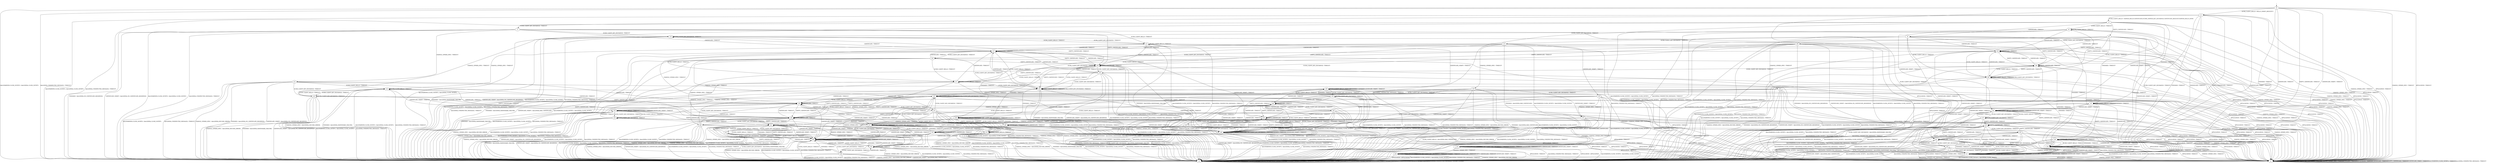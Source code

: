 digraph h8 {
s0 [label="s0"];
s1 [label="s1"];
s2 [label="s2"];
s3 [label="s3"];
s4 [label="s4"];
s5 [label="s5"];
s6 [label="s6"];
s7 [label="s7"];
s8 [label="s8"];
s9 [label="s9"];
s31 [label="s31"];
s32 [label="s32"];
s10 [label="s10"];
s11 [label="s11"];
s12 [label="s12"];
s13 [label="s13"];
s27 [label="s27"];
s33 [label="s33"];
s36 [label="s36"];
s37 [label="s37"];
s39 [label="s39"];
s48 [label="s48"];
s52 [label="s52"];
s53 [label="s53"];
s56 [label="s56"];
s61 [label="s61"];
s62 [label="s62"];
s14 [label="s14"];
s15 [label="s15"];
s16 [label="s16"];
s17 [label="s17"];
s18 [label="s18"];
s19 [label="s19"];
s28 [label="s28"];
s29 [label="s29"];
s34 [label="s34"];
s38 [label="s38"];
s42 [label="s42"];
s49 [label="s49"];
s54 [label="s54"];
s55 [label="s55"];
s58 [label="s58"];
s20 [label="s20"];
s21 [label="s21"];
s22 [label="s22"];
s23 [label="s23"];
s24 [label="s24"];
s30 [label="s30"];
s35 [label="s35"];
s40 [label="s40"];
s41 [label="s41"];
s45 [label="s45"];
s57 [label="s57"];
s60 [label="s60"];
s63 [label="s63"];
s64 [label="s64"];
s25 [label="s25"];
s26 [label="s26"];
s43 [label="s43"];
s44 [label="s44"];
s50 [label="s50"];
s51 [label="s51"];
s59 [label="s59"];
s46 [label="s46"];
s47 [label="s47"];
s0 -> s1 [label="ECDH_CLIENT_HELLO / HELLO_VERIFY_REQUEST+"];
s0 -> s2 [label="ECDH_CLIENT_KEY_EXCHANGE / TIMEOUT"];
s0 -> s3 [label="CHANGE_CIPHER_SPEC / TIMEOUT"];
s0 -> s2 [label="FINISHED / TIMEOUT"];
s0 -> s3 [label="APPLICATION / TIMEOUT"];
s0 -> s2 [label="CERTIFICATE / TIMEOUT"];
s0 -> s2 [label="EMPTY_CERTIFICATE / TIMEOUT"];
s0 -> s2 [label="CERTIFICATE_VERIFY / TIMEOUT"];
s0 -> s4 [label="Alert(WARNING,CLOSE_NOTIFY) / Alert(FATAL,CLOSE_NOTIFY)"];
s0 -> s4 [label="Alert(FATAL,UNEXPECTED_MESSAGE) / TIMEOUT"];
s1 -> s5 [label="ECDH_CLIENT_HELLO / SERVER_HELLO,CERTIFICATE,ECDHE_SERVER_KEY_EXCHANGE,CERTIFICATE_REQUEST,SERVER_HELLO_DONE"];
s1 -> s2 [label="ECDH_CLIENT_KEY_EXCHANGE / TIMEOUT"];
s1 -> s3 [label="CHANGE_CIPHER_SPEC / TIMEOUT"];
s1 -> s2 [label="FINISHED / TIMEOUT"];
s1 -> s3 [label="APPLICATION / TIMEOUT"];
s1 -> s2 [label="CERTIFICATE / TIMEOUT"];
s1 -> s2 [label="EMPTY_CERTIFICATE / TIMEOUT"];
s1 -> s2 [label="CERTIFICATE_VERIFY / TIMEOUT"];
s1 -> s4 [label="Alert(WARNING,CLOSE_NOTIFY) / Alert(FATAL,CLOSE_NOTIFY)"];
s1 -> s4 [label="Alert(FATAL,UNEXPECTED_MESSAGE) / TIMEOUT"];
s2 -> s2 [label="ECDH_CLIENT_HELLO / TIMEOUT"];
s2 -> s2 [label="ECDH_CLIENT_KEY_EXCHANGE / TIMEOUT"];
s2 -> s3 [label="CHANGE_CIPHER_SPEC / TIMEOUT"];
s2 -> s2 [label="FINISHED / TIMEOUT"];
s2 -> s3 [label="APPLICATION / TIMEOUT"];
s2 -> s2 [label="CERTIFICATE / TIMEOUT"];
s2 -> s2 [label="EMPTY_CERTIFICATE / TIMEOUT"];
s2 -> s2 [label="CERTIFICATE_VERIFY / TIMEOUT"];
s2 -> s4 [label="Alert(WARNING,CLOSE_NOTIFY) / Alert(FATAL,CLOSE_NOTIFY)"];
s2 -> s4 [label="Alert(FATAL,UNEXPECTED_MESSAGE) / TIMEOUT"];
s3 -> s3 [label="ECDH_CLIENT_HELLO / TIMEOUT"];
s3 -> s3 [label="ECDH_CLIENT_KEY_EXCHANGE / TIMEOUT"];
s3 -> s3 [label="CHANGE_CIPHER_SPEC / TIMEOUT"];
s3 -> s3 [label="FINISHED / TIMEOUT"];
s3 -> s3 [label="APPLICATION / TIMEOUT"];
s3 -> s3 [label="CERTIFICATE / TIMEOUT"];
s3 -> s3 [label="EMPTY_CERTIFICATE / TIMEOUT"];
s3 -> s3 [label="CERTIFICATE_VERIFY / TIMEOUT"];
s3 -> s3 [label="Alert(WARNING,CLOSE_NOTIFY) / TIMEOUT"];
s3 -> s3 [label="Alert(FATAL,UNEXPECTED_MESSAGE) / TIMEOUT"];
s4 -> s4 [label="ECDH_CLIENT_HELLO / SOCKET_CLOSED"];
s4 -> s4 [label="ECDH_CLIENT_KEY_EXCHANGE / SOCKET_CLOSED"];
s4 -> s4 [label="CHANGE_CIPHER_SPEC / SOCKET_CLOSED"];
s4 -> s4 [label="FINISHED / SOCKET_CLOSED"];
s4 -> s4 [label="APPLICATION / SOCKET_CLOSED"];
s4 -> s4 [label="CERTIFICATE / SOCKET_CLOSED"];
s4 -> s4 [label="EMPTY_CERTIFICATE / SOCKET_CLOSED"];
s4 -> s4 [label="CERTIFICATE_VERIFY / SOCKET_CLOSED"];
s4 -> s4 [label="Alert(WARNING,CLOSE_NOTIFY) / SOCKET_CLOSED"];
s4 -> s4 [label="Alert(FATAL,UNEXPECTED_MESSAGE) / SOCKET_CLOSED"];
s5 -> s6 [label="ECDH_CLIENT_HELLO / TIMEOUT"];
s5 -> s7 [label="ECDH_CLIENT_KEY_EXCHANGE / TIMEOUT"];
s5 -> s3 [label="CHANGE_CIPHER_SPEC / TIMEOUT"];
s5 -> s8 [label="FINISHED / TIMEOUT"];
s5 -> s3 [label="APPLICATION / TIMEOUT"];
s5 -> s9 [label="CERTIFICATE / TIMEOUT"];
s5 -> s31 [label="EMPTY_CERTIFICATE / TIMEOUT"];
s5 -> s32 [label="CERTIFICATE_VERIFY / TIMEOUT"];
s5 -> s4 [label="Alert(WARNING,CLOSE_NOTIFY) / Alert(FATAL,CLOSE_NOTIFY)"];
s5 -> s4 [label="Alert(FATAL,UNEXPECTED_MESSAGE) / TIMEOUT"];
s6 -> s6 [label="ECDH_CLIENT_HELLO / TIMEOUT"];
s6 -> s10 [label="ECDH_CLIENT_KEY_EXCHANGE / TIMEOUT"];
s6 -> s3 [label="CHANGE_CIPHER_SPEC / TIMEOUT"];
s6 -> s8 [label="FINISHED / TIMEOUT"];
s6 -> s3 [label="APPLICATION / TIMEOUT"];
s6 -> s33 [label="CERTIFICATE / TIMEOUT"];
s6 -> s48 [label="EMPTY_CERTIFICATE / TIMEOUT"];
s6 -> s32 [label="CERTIFICATE_VERIFY / TIMEOUT"];
s6 -> s4 [label="Alert(WARNING,CLOSE_NOTIFY) / Alert(FATAL,CLOSE_NOTIFY)"];
s6 -> s4 [label="Alert(FATAL,UNEXPECTED_MESSAGE) / TIMEOUT"];
s7 -> s11 [label="ECDH_CLIENT_HELLO / TIMEOUT"];
s7 -> s10 [label="ECDH_CLIENT_KEY_EXCHANGE / TIMEOUT"];
s7 -> s12 [label="CHANGE_CIPHER_SPEC / TIMEOUT"];
s7 -> s4 [label="FINISHED / Alert(FATAL,NO_CERTIFICATE_RESERVED)"];
s7 -> s3 [label="APPLICATION / TIMEOUT"];
s7 -> s27 [label="CERTIFICATE / TIMEOUT"];
s7 -> s39 [label="EMPTY_CERTIFICATE / TIMEOUT"];
s7 -> s4 [label="CERTIFICATE_VERIFY / Alert(FATAL,NO_CERTIFICATE_RESERVED)"];
s7 -> s4 [label="Alert(WARNING,CLOSE_NOTIFY) / Alert(FATAL,CLOSE_NOTIFY)"];
s7 -> s4 [label="Alert(FATAL,UNEXPECTED_MESSAGE) / TIMEOUT"];
s8 -> s8 [label="ECDH_CLIENT_HELLO / TIMEOUT"];
s8 -> s4 [label="ECDH_CLIENT_KEY_EXCHANGE / Alert(FATAL,HANDSHAKE_FAILURE)"];
s8 -> s3 [label="CHANGE_CIPHER_SPEC / TIMEOUT"];
s8 -> s8 [label="FINISHED / TIMEOUT"];
s8 -> s3 [label="APPLICATION / TIMEOUT"];
s8 -> s61 [label="CERTIFICATE / TIMEOUT"];
s8 -> s61 [label="EMPTY_CERTIFICATE / TIMEOUT"];
s8 -> s32 [label="CERTIFICATE_VERIFY / TIMEOUT"];
s8 -> s4 [label="Alert(WARNING,CLOSE_NOTIFY) / Alert(FATAL,CLOSE_NOTIFY)"];
s8 -> s4 [label="Alert(FATAL,UNEXPECTED_MESSAGE) / TIMEOUT"];
s9 -> s62 [label="ECDH_CLIENT_HELLO / TIMEOUT"];
s9 -> s13 [label="ECDH_CLIENT_KEY_EXCHANGE / TIMEOUT"];
s9 -> s3 [label="CHANGE_CIPHER_SPEC / TIMEOUT"];
s9 -> s56 [label="FINISHED / TIMEOUT"];
s9 -> s3 [label="APPLICATION / TIMEOUT"];
s9 -> s33 [label="CERTIFICATE / TIMEOUT"];
s9 -> s48 [label="EMPTY_CERTIFICATE / TIMEOUT"];
s9 -> s2 [label="CERTIFICATE_VERIFY / TIMEOUT"];
s9 -> s4 [label="Alert(WARNING,CLOSE_NOTIFY) / Alert(FATAL,CLOSE_NOTIFY)"];
s9 -> s4 [label="Alert(FATAL,UNEXPECTED_MESSAGE) / TIMEOUT"];
s31 -> s62 [label="ECDH_CLIENT_HELLO / TIMEOUT"];
s31 -> s36 [label="ECDH_CLIENT_KEY_EXCHANGE / TIMEOUT"];
s31 -> s3 [label="CHANGE_CIPHER_SPEC / TIMEOUT"];
s31 -> s56 [label="FINISHED / TIMEOUT"];
s31 -> s3 [label="APPLICATION / TIMEOUT"];
s31 -> s33 [label="CERTIFICATE / TIMEOUT"];
s31 -> s48 [label="EMPTY_CERTIFICATE / TIMEOUT"];
s31 -> s2 [label="CERTIFICATE_VERIFY / TIMEOUT"];
s31 -> s4 [label="Alert(WARNING,CLOSE_NOTIFY) / Alert(FATAL,CLOSE_NOTIFY)"];
s31 -> s4 [label="Alert(FATAL,UNEXPECTED_MESSAGE) / TIMEOUT"];
s32 -> s32 [label="ECDH_CLIENT_HELLO / TIMEOUT"];
s32 -> s37 [label="ECDH_CLIENT_KEY_EXCHANGE / TIMEOUT"];
s32 -> s3 [label="CHANGE_CIPHER_SPEC / TIMEOUT"];
s32 -> s32 [label="FINISHED / TIMEOUT"];
s32 -> s3 [label="APPLICATION / TIMEOUT"];
s32 -> s52 [label="CERTIFICATE / TIMEOUT"];
s32 -> s53 [label="EMPTY_CERTIFICATE / TIMEOUT"];
s32 -> s32 [label="CERTIFICATE_VERIFY / TIMEOUT"];
s32 -> s4 [label="Alert(WARNING,CLOSE_NOTIFY) / Alert(FATAL,CLOSE_NOTIFY)"];
s32 -> s4 [label="Alert(FATAL,UNEXPECTED_MESSAGE) / TIMEOUT"];
s10 -> s11 [label="ECDH_CLIENT_HELLO / TIMEOUT"];
s10 -> s10 [label="ECDH_CLIENT_KEY_EXCHANGE / TIMEOUT"];
s10 -> s14 [label="CHANGE_CIPHER_SPEC / TIMEOUT"];
s10 -> s4 [label="FINISHED / Alert(FATAL,HANDSHAKE_FAILURE)"];
s10 -> s3 [label="APPLICATION / TIMEOUT"];
s10 -> s27 [label="CERTIFICATE / TIMEOUT"];
s10 -> s39 [label="EMPTY_CERTIFICATE / TIMEOUT"];
s10 -> s4 [label="CERTIFICATE_VERIFY / Alert(FATAL,NO_CERTIFICATE_RESERVED)"];
s10 -> s4 [label="Alert(WARNING,CLOSE_NOTIFY) / Alert(FATAL,CLOSE_NOTIFY)"];
s10 -> s4 [label="Alert(FATAL,UNEXPECTED_MESSAGE) / TIMEOUT"];
s11 -> s11 [label="ECDH_CLIENT_HELLO / TIMEOUT"];
s11 -> s10 [label="ECDH_CLIENT_KEY_EXCHANGE / TIMEOUT"];
s11 -> s15 [label="CHANGE_CIPHER_SPEC / TIMEOUT"];
s11 -> s4 [label="FINISHED / Alert(FATAL,HANDSHAKE_FAILURE)"];
s11 -> s3 [label="APPLICATION / TIMEOUT"];
s11 -> s27 [label="CERTIFICATE / TIMEOUT"];
s11 -> s39 [label="EMPTY_CERTIFICATE / TIMEOUT"];
s11 -> s28 [label="CERTIFICATE_VERIFY / TIMEOUT"];
s11 -> s4 [label="Alert(WARNING,CLOSE_NOTIFY) / Alert(FATAL,CLOSE_NOTIFY)"];
s11 -> s4 [label="Alert(FATAL,UNEXPECTED_MESSAGE) / TIMEOUT"];
s12 -> s15 [label="ECDH_CLIENT_HELLO / TIMEOUT"];
s12 -> s14 [label="ECDH_CLIENT_KEY_EXCHANGE / TIMEOUT"];
s12 -> s4 [label="CHANGE_CIPHER_SPEC / Alert(FATAL,DECODE_ERROR)"];
s12 -> s4 [label="FINISHED / Alert(FATAL,NO_CERTIFICATE_RESERVED)"];
s12 -> s3 [label="APPLICATION / TIMEOUT"];
s12 -> s16 [label="CERTIFICATE / TIMEOUT"];
s12 -> s49 [label="EMPTY_CERTIFICATE / TIMEOUT"];
s12 -> s4 [label="CERTIFICATE_VERIFY / Alert(FATAL,NO_CERTIFICATE_RESERVED)"];
s12 -> s4 [label="Alert(WARNING,CLOSE_NOTIFY) / Alert(FATAL,CLOSE_NOTIFY)"];
s12 -> s4 [label="Alert(FATAL,UNEXPECTED_MESSAGE) / TIMEOUT"];
s13 -> s17 [label="ECDH_CLIENT_HELLO / TIMEOUT"];
s13 -> s34 [label="ECDH_CLIENT_KEY_EXCHANGE / TIMEOUT"];
s13 -> s18 [label="CHANGE_CIPHER_SPEC / TIMEOUT"];
s13 -> s4 [label="FINISHED / Alert(FATAL,BAD_CERTIFICATE)"];
s13 -> s3 [label="APPLICATION / TIMEOUT"];
s13 -> s27 [label="CERTIFICATE / TIMEOUT"];
s13 -> s39 [label="EMPTY_CERTIFICATE / TIMEOUT"];
s13 -> s19 [label="CERTIFICATE_VERIFY / TIMEOUT"];
s13 -> s4 [label="Alert(WARNING,CLOSE_NOTIFY) / Alert(FATAL,CLOSE_NOTIFY)"];
s13 -> s4 [label="Alert(FATAL,UNEXPECTED_MESSAGE) / TIMEOUT"];
s27 -> s34 [label="ECDH_CLIENT_HELLO / TIMEOUT"];
s27 -> s29 [label="ECDH_CLIENT_KEY_EXCHANGE / TIMEOUT"];
s27 -> s16 [label="CHANGE_CIPHER_SPEC / TIMEOUT"];
s27 -> s58 [label="FINISHED / TIMEOUT"];
s27 -> s3 [label="APPLICATION / TIMEOUT"];
s27 -> s27 [label="CERTIFICATE / TIMEOUT"];
s27 -> s39 [label="EMPTY_CERTIFICATE / TIMEOUT"];
s27 -> s64 [label="CERTIFICATE_VERIFY / TIMEOUT"];
s27 -> s4 [label="Alert(WARNING,CLOSE_NOTIFY) / Alert(FATAL,CLOSE_NOTIFY)"];
s27 -> s4 [label="Alert(FATAL,UNEXPECTED_MESSAGE) / TIMEOUT"];
s33 -> s62 [label="ECDH_CLIENT_HELLO / TIMEOUT"];
s33 -> s29 [label="ECDH_CLIENT_KEY_EXCHANGE / TIMEOUT"];
s33 -> s3 [label="CHANGE_CIPHER_SPEC / TIMEOUT"];
s33 -> s56 [label="FINISHED / TIMEOUT"];
s33 -> s3 [label="APPLICATION / TIMEOUT"];
s33 -> s33 [label="CERTIFICATE / TIMEOUT"];
s33 -> s48 [label="EMPTY_CERTIFICATE / TIMEOUT"];
s33 -> s2 [label="CERTIFICATE_VERIFY / TIMEOUT"];
s33 -> s4 [label="Alert(WARNING,CLOSE_NOTIFY) / Alert(FATAL,CLOSE_NOTIFY)"];
s33 -> s4 [label="Alert(FATAL,UNEXPECTED_MESSAGE) / TIMEOUT"];
s36 -> s17 [label="ECDH_CLIENT_HELLO / TIMEOUT"];
s36 -> s34 [label="ECDH_CLIENT_KEY_EXCHANGE / TIMEOUT"];
s36 -> s38 [label="CHANGE_CIPHER_SPEC / TIMEOUT"];
s36 -> s4 [label="FINISHED / Alert(FATAL,NO_CERTIFICATE_RESERVED)"];
s36 -> s3 [label="APPLICATION / TIMEOUT"];
s36 -> s27 [label="CERTIFICATE / TIMEOUT"];
s36 -> s39 [label="EMPTY_CERTIFICATE / TIMEOUT"];
s36 -> s4 [label="CERTIFICATE_VERIFY / Alert(FATAL,NO_CERTIFICATE_RESERVED)"];
s36 -> s4 [label="Alert(WARNING,CLOSE_NOTIFY) / Alert(FATAL,CLOSE_NOTIFY)"];
s36 -> s4 [label="Alert(FATAL,UNEXPECTED_MESSAGE) / TIMEOUT"];
s37 -> s32 [label="ECDH_CLIENT_HELLO / TIMEOUT"];
s37 -> s37 [label="ECDH_CLIENT_KEY_EXCHANGE / TIMEOUT"];
s37 -> s3 [label="CHANGE_CIPHER_SPEC / TIMEOUT"];
s37 -> s32 [label="FINISHED / TIMEOUT"];
s37 -> s3 [label="APPLICATION / TIMEOUT"];
s37 -> s52 [label="CERTIFICATE / TIMEOUT"];
s37 -> s53 [label="EMPTY_CERTIFICATE / TIMEOUT"];
s37 -> s4 [label="CERTIFICATE_VERIFY / Alert(FATAL,NO_CERTIFICATE_RESERVED)"];
s37 -> s4 [label="Alert(WARNING,CLOSE_NOTIFY) / Alert(FATAL,CLOSE_NOTIFY)"];
s37 -> s4 [label="Alert(FATAL,UNEXPECTED_MESSAGE) / TIMEOUT"];
s39 -> s34 [label="ECDH_CLIENT_HELLO / TIMEOUT"];
s39 -> s42 [label="ECDH_CLIENT_KEY_EXCHANGE / TIMEOUT"];
s39 -> s49 [label="CHANGE_CIPHER_SPEC / TIMEOUT"];
s39 -> s58 [label="FINISHED / TIMEOUT"];
s39 -> s3 [label="APPLICATION / TIMEOUT"];
s39 -> s27 [label="CERTIFICATE / TIMEOUT"];
s39 -> s39 [label="EMPTY_CERTIFICATE / TIMEOUT"];
s39 -> s64 [label="CERTIFICATE_VERIFY / TIMEOUT"];
s39 -> s4 [label="Alert(WARNING,CLOSE_NOTIFY) / Alert(FATAL,CLOSE_NOTIFY)"];
s39 -> s4 [label="Alert(FATAL,UNEXPECTED_MESSAGE) / TIMEOUT"];
s48 -> s62 [label="ECDH_CLIENT_HELLO / TIMEOUT"];
s48 -> s42 [label="ECDH_CLIENT_KEY_EXCHANGE / TIMEOUT"];
s48 -> s3 [label="CHANGE_CIPHER_SPEC / TIMEOUT"];
s48 -> s56 [label="FINISHED / TIMEOUT"];
s48 -> s3 [label="APPLICATION / TIMEOUT"];
s48 -> s33 [label="CERTIFICATE / TIMEOUT"];
s48 -> s48 [label="EMPTY_CERTIFICATE / TIMEOUT"];
s48 -> s2 [label="CERTIFICATE_VERIFY / TIMEOUT"];
s48 -> s4 [label="Alert(WARNING,CLOSE_NOTIFY) / Alert(FATAL,CLOSE_NOTIFY)"];
s48 -> s4 [label="Alert(FATAL,UNEXPECTED_MESSAGE) / TIMEOUT"];
s52 -> s2 [label="ECDH_CLIENT_HELLO / TIMEOUT"];
s52 -> s54 [label="ECDH_CLIENT_KEY_EXCHANGE / TIMEOUT"];
s52 -> s3 [label="CHANGE_CIPHER_SPEC / TIMEOUT"];
s52 -> s2 [label="FINISHED / TIMEOUT"];
s52 -> s3 [label="APPLICATION / TIMEOUT"];
s52 -> s52 [label="CERTIFICATE / TIMEOUT"];
s52 -> s53 [label="EMPTY_CERTIFICATE / TIMEOUT"];
s52 -> s2 [label="CERTIFICATE_VERIFY / TIMEOUT"];
s52 -> s4 [label="Alert(WARNING,CLOSE_NOTIFY) / Alert(FATAL,CLOSE_NOTIFY)"];
s52 -> s4 [label="Alert(FATAL,UNEXPECTED_MESSAGE) / TIMEOUT"];
s53 -> s2 [label="ECDH_CLIENT_HELLO / TIMEOUT"];
s53 -> s55 [label="ECDH_CLIENT_KEY_EXCHANGE / TIMEOUT"];
s53 -> s3 [label="CHANGE_CIPHER_SPEC / TIMEOUT"];
s53 -> s2 [label="FINISHED / TIMEOUT"];
s53 -> s3 [label="APPLICATION / TIMEOUT"];
s53 -> s52 [label="CERTIFICATE / TIMEOUT"];
s53 -> s53 [label="EMPTY_CERTIFICATE / TIMEOUT"];
s53 -> s2 [label="CERTIFICATE_VERIFY / TIMEOUT"];
s53 -> s4 [label="Alert(WARNING,CLOSE_NOTIFY) / Alert(FATAL,CLOSE_NOTIFY)"];
s53 -> s4 [label="Alert(FATAL,UNEXPECTED_MESSAGE) / TIMEOUT"];
s56 -> s56 [label="ECDH_CLIENT_HELLO / TIMEOUT"];
s56 -> s56 [label="ECDH_CLIENT_KEY_EXCHANGE / TIMEOUT"];
s56 -> s3 [label="CHANGE_CIPHER_SPEC / TIMEOUT"];
s56 -> s56 [label="FINISHED / TIMEOUT"];
s56 -> s3 [label="APPLICATION / TIMEOUT"];
s56 -> s61 [label="CERTIFICATE / TIMEOUT"];
s56 -> s61 [label="EMPTY_CERTIFICATE / TIMEOUT"];
s56 -> s2 [label="CERTIFICATE_VERIFY / TIMEOUT"];
s56 -> s4 [label="Alert(WARNING,CLOSE_NOTIFY) / Alert(FATAL,CLOSE_NOTIFY)"];
s56 -> s4 [label="Alert(FATAL,UNEXPECTED_MESSAGE) / TIMEOUT"];
s61 -> s56 [label="ECDH_CLIENT_HELLO / TIMEOUT"];
s61 -> s4 [label="ECDH_CLIENT_KEY_EXCHANGE / Alert(FATAL,HANDSHAKE_FAILURE)"];
s61 -> s3 [label="CHANGE_CIPHER_SPEC / TIMEOUT"];
s61 -> s56 [label="FINISHED / TIMEOUT"];
s61 -> s3 [label="APPLICATION / TIMEOUT"];
s61 -> s61 [label="CERTIFICATE / TIMEOUT"];
s61 -> s61 [label="EMPTY_CERTIFICATE / TIMEOUT"];
s61 -> s2 [label="CERTIFICATE_VERIFY / TIMEOUT"];
s61 -> s4 [label="Alert(WARNING,CLOSE_NOTIFY) / Alert(FATAL,CLOSE_NOTIFY)"];
s61 -> s4 [label="Alert(FATAL,UNEXPECTED_MESSAGE) / TIMEOUT"];
s62 -> s62 [label="ECDH_CLIENT_HELLO / TIMEOUT"];
s62 -> s62 [label="ECDH_CLIENT_KEY_EXCHANGE / TIMEOUT"];
s62 -> s3 [label="CHANGE_CIPHER_SPEC / TIMEOUT"];
s62 -> s56 [label="FINISHED / TIMEOUT"];
s62 -> s3 [label="APPLICATION / TIMEOUT"];
s62 -> s33 [label="CERTIFICATE / TIMEOUT"];
s62 -> s48 [label="EMPTY_CERTIFICATE / TIMEOUT"];
s62 -> s2 [label="CERTIFICATE_VERIFY / TIMEOUT"];
s62 -> s4 [label="Alert(WARNING,CLOSE_NOTIFY) / Alert(FATAL,CLOSE_NOTIFY)"];
s62 -> s4 [label="Alert(FATAL,UNEXPECTED_MESSAGE) / TIMEOUT"];
s14 -> s15 [label="ECDH_CLIENT_HELLO / TIMEOUT"];
s14 -> s14 [label="ECDH_CLIENT_KEY_EXCHANGE / TIMEOUT"];
s14 -> s4 [label="CHANGE_CIPHER_SPEC / Alert(FATAL,DECODE_ERROR)"];
s14 -> s4 [label="FINISHED / Alert(FATAL,HANDSHAKE_FAILURE)"];
s14 -> s3 [label="APPLICATION / TIMEOUT"];
s14 -> s16 [label="CERTIFICATE / TIMEOUT"];
s14 -> s49 [label="EMPTY_CERTIFICATE / TIMEOUT"];
s14 -> s4 [label="CERTIFICATE_VERIFY / Alert(FATAL,NO_CERTIFICATE_RESERVED)"];
s14 -> s4 [label="Alert(WARNING,CLOSE_NOTIFY) / Alert(FATAL,CLOSE_NOTIFY)"];
s14 -> s4 [label="Alert(FATAL,UNEXPECTED_MESSAGE) / TIMEOUT"];
s15 -> s15 [label="ECDH_CLIENT_HELLO / TIMEOUT"];
s15 -> s14 [label="ECDH_CLIENT_KEY_EXCHANGE / TIMEOUT"];
s15 -> s4 [label="CHANGE_CIPHER_SPEC / Alert(FATAL,DECODE_ERROR)"];
s15 -> s4 [label="FINISHED / Alert(FATAL,HANDSHAKE_FAILURE)"];
s15 -> s3 [label="APPLICATION / TIMEOUT"];
s15 -> s16 [label="CERTIFICATE / TIMEOUT"];
s15 -> s49 [label="EMPTY_CERTIFICATE / TIMEOUT"];
s15 -> s20 [label="CERTIFICATE_VERIFY / TIMEOUT"];
s15 -> s4 [label="Alert(WARNING,CLOSE_NOTIFY) / Alert(FATAL,CLOSE_NOTIFY)"];
s15 -> s4 [label="Alert(FATAL,UNEXPECTED_MESSAGE) / TIMEOUT"];
s16 -> s35 [label="ECDH_CLIENT_HELLO / TIMEOUT"];
s16 -> s21 [label="ECDH_CLIENT_KEY_EXCHANGE / TIMEOUT"];
s16 -> s4 [label="CHANGE_CIPHER_SPEC / Alert(FATAL,DECODE_ERROR)"];
s16 -> s57 [label="FINISHED / TIMEOUT"];
s16 -> s3 [label="APPLICATION / TIMEOUT"];
s16 -> s16 [label="CERTIFICATE / TIMEOUT"];
s16 -> s49 [label="EMPTY_CERTIFICATE / TIMEOUT"];
s16 -> s63 [label="CERTIFICATE_VERIFY / TIMEOUT"];
s16 -> s4 [label="Alert(WARNING,CLOSE_NOTIFY) / Alert(FATAL,CLOSE_NOTIFY)"];
s16 -> s4 [label="Alert(FATAL,UNEXPECTED_MESSAGE) / TIMEOUT"];
s17 -> s17 [label="ECDH_CLIENT_HELLO / TIMEOUT"];
s17 -> s34 [label="ECDH_CLIENT_KEY_EXCHANGE / TIMEOUT"];
s17 -> s22 [label="CHANGE_CIPHER_SPEC / TIMEOUT"];
s17 -> s4 [label="FINISHED / Alert(FATAL,HANDSHAKE_FAILURE)"];
s17 -> s3 [label="APPLICATION / TIMEOUT"];
s17 -> s27 [label="CERTIFICATE / TIMEOUT"];
s17 -> s39 [label="EMPTY_CERTIFICATE / TIMEOUT"];
s17 -> s64 [label="CERTIFICATE_VERIFY / TIMEOUT"];
s17 -> s4 [label="Alert(WARNING,CLOSE_NOTIFY) / Alert(FATAL,CLOSE_NOTIFY)"];
s17 -> s4 [label="Alert(FATAL,UNEXPECTED_MESSAGE) / TIMEOUT"];
s18 -> s22 [label="ECDH_CLIENT_HELLO / TIMEOUT"];
s18 -> s35 [label="ECDH_CLIENT_KEY_EXCHANGE / TIMEOUT"];
s18 -> s4 [label="CHANGE_CIPHER_SPEC / Alert(FATAL,DECODE_ERROR)"];
s18 -> s4 [label="FINISHED / Alert(FATAL,BAD_CERTIFICATE)"];
s18 -> s3 [label="APPLICATION / TIMEOUT"];
s18 -> s16 [label="CERTIFICATE / TIMEOUT"];
s18 -> s49 [label="EMPTY_CERTIFICATE / TIMEOUT"];
s18 -> s23 [label="CERTIFICATE_VERIFY / TIMEOUT"];
s18 -> s4 [label="Alert(WARNING,CLOSE_NOTIFY) / Alert(FATAL,CLOSE_NOTIFY)"];
s18 -> s4 [label="Alert(FATAL,UNEXPECTED_MESSAGE) / TIMEOUT"];
s19 -> s4 [label="ECDH_CLIENT_HELLO / Alert(FATAL,BAD_CERTIFICATE)"];
s19 -> s64 [label="ECDH_CLIENT_KEY_EXCHANGE / TIMEOUT"];
s19 -> s23 [label="CHANGE_CIPHER_SPEC / TIMEOUT"];
s19 -> s24 [label="FINISHED / CHANGE_CIPHER_SPEC,FINISHED"];
s19 -> s3 [label="APPLICATION / TIMEOUT"];
s19 -> s40 [label="CERTIFICATE / TIMEOUT"];
s19 -> s41 [label="EMPTY_CERTIFICATE / TIMEOUT"];
s19 -> s64 [label="CERTIFICATE_VERIFY / TIMEOUT"];
s19 -> s4 [label="Alert(WARNING,CLOSE_NOTIFY) / Alert(FATAL,CLOSE_NOTIFY)"];
s19 -> s4 [label="Alert(FATAL,UNEXPECTED_MESSAGE) / TIMEOUT"];
s28 -> s28 [label="ECDH_CLIENT_HELLO / TIMEOUT"];
s28 -> s30 [label="ECDH_CLIENT_KEY_EXCHANGE / TIMEOUT"];
s28 -> s20 [label="CHANGE_CIPHER_SPEC / TIMEOUT"];
s28 -> s28 [label="FINISHED / TIMEOUT"];
s28 -> s3 [label="APPLICATION / TIMEOUT"];
s28 -> s40 [label="CERTIFICATE / TIMEOUT"];
s28 -> s41 [label="EMPTY_CERTIFICATE / TIMEOUT"];
s28 -> s28 [label="CERTIFICATE_VERIFY / TIMEOUT"];
s28 -> s4 [label="Alert(WARNING,CLOSE_NOTIFY) / Alert(FATAL,CLOSE_NOTIFY)"];
s28 -> s4 [label="Alert(FATAL,UNEXPECTED_MESSAGE) / TIMEOUT"];
s29 -> s17 [label="ECDH_CLIENT_HELLO / TIMEOUT"];
s29 -> s34 [label="ECDH_CLIENT_KEY_EXCHANGE / TIMEOUT"];
s29 -> s21 [label="CHANGE_CIPHER_SPEC / TIMEOUT"];
s29 -> s4 [label="FINISHED / Alert(FATAL,HANDSHAKE_FAILURE)"];
s29 -> s3 [label="APPLICATION / TIMEOUT"];
s29 -> s27 [label="CERTIFICATE / TIMEOUT"];
s29 -> s39 [label="EMPTY_CERTIFICATE / TIMEOUT"];
s29 -> s4 [label="CERTIFICATE_VERIFY / Alert(FATAL,BAD_CERTIFICATE)"];
s29 -> s4 [label="Alert(WARNING,CLOSE_NOTIFY) / Alert(FATAL,CLOSE_NOTIFY)"];
s29 -> s4 [label="Alert(FATAL,UNEXPECTED_MESSAGE) / TIMEOUT"];
s34 -> s34 [label="ECDH_CLIENT_HELLO / TIMEOUT"];
s34 -> s34 [label="ECDH_CLIENT_KEY_EXCHANGE / TIMEOUT"];
s34 -> s35 [label="CHANGE_CIPHER_SPEC / TIMEOUT"];
s34 -> s58 [label="FINISHED / TIMEOUT"];
s34 -> s3 [label="APPLICATION / TIMEOUT"];
s34 -> s27 [label="CERTIFICATE / TIMEOUT"];
s34 -> s39 [label="EMPTY_CERTIFICATE / TIMEOUT"];
s34 -> s64 [label="CERTIFICATE_VERIFY / TIMEOUT"];
s34 -> s4 [label="Alert(WARNING,CLOSE_NOTIFY) / Alert(FATAL,CLOSE_NOTIFY)"];
s34 -> s4 [label="Alert(FATAL,UNEXPECTED_MESSAGE) / TIMEOUT"];
s38 -> s22 [label="ECDH_CLIENT_HELLO / TIMEOUT"];
s38 -> s35 [label="ECDH_CLIENT_KEY_EXCHANGE / TIMEOUT"];
s38 -> s4 [label="CHANGE_CIPHER_SPEC / Alert(FATAL,DECODE_ERROR)"];
s38 -> s4 [label="FINISHED / Alert(FATAL,NO_CERTIFICATE_RESERVED)"];
s38 -> s3 [label="APPLICATION / TIMEOUT"];
s38 -> s16 [label="CERTIFICATE / TIMEOUT"];
s38 -> s49 [label="EMPTY_CERTIFICATE / TIMEOUT"];
s38 -> s4 [label="CERTIFICATE_VERIFY / Alert(FATAL,NO_CERTIFICATE_RESERVED)"];
s38 -> s4 [label="Alert(WARNING,CLOSE_NOTIFY) / Alert(FATAL,CLOSE_NOTIFY)"];
s38 -> s4 [label="Alert(FATAL,UNEXPECTED_MESSAGE) / TIMEOUT"];
s42 -> s17 [label="ECDH_CLIENT_HELLO / TIMEOUT"];
s42 -> s34 [label="ECDH_CLIENT_KEY_EXCHANGE / TIMEOUT"];
s42 -> s45 [label="CHANGE_CIPHER_SPEC / TIMEOUT"];
s42 -> s4 [label="FINISHED / Alert(FATAL,HANDSHAKE_FAILURE)"];
s42 -> s3 [label="APPLICATION / TIMEOUT"];
s42 -> s27 [label="CERTIFICATE / TIMEOUT"];
s42 -> s39 [label="EMPTY_CERTIFICATE / TIMEOUT"];
s42 -> s4 [label="CERTIFICATE_VERIFY / Alert(FATAL,NO_CERTIFICATE_RESERVED)"];
s42 -> s4 [label="Alert(WARNING,CLOSE_NOTIFY) / Alert(FATAL,CLOSE_NOTIFY)"];
s42 -> s4 [label="Alert(FATAL,UNEXPECTED_MESSAGE) / TIMEOUT"];
s49 -> s35 [label="ECDH_CLIENT_HELLO / TIMEOUT"];
s49 -> s45 [label="ECDH_CLIENT_KEY_EXCHANGE / TIMEOUT"];
s49 -> s4 [label="CHANGE_CIPHER_SPEC / Alert(FATAL,DECODE_ERROR)"];
s49 -> s57 [label="FINISHED / TIMEOUT"];
s49 -> s3 [label="APPLICATION / TIMEOUT"];
s49 -> s16 [label="CERTIFICATE / TIMEOUT"];
s49 -> s49 [label="EMPTY_CERTIFICATE / TIMEOUT"];
s49 -> s63 [label="CERTIFICATE_VERIFY / TIMEOUT"];
s49 -> s4 [label="Alert(WARNING,CLOSE_NOTIFY) / Alert(FATAL,CLOSE_NOTIFY)"];
s49 -> s4 [label="Alert(FATAL,UNEXPECTED_MESSAGE) / TIMEOUT"];
s54 -> s2 [label="ECDH_CLIENT_HELLO / TIMEOUT"];
s54 -> s2 [label="ECDH_CLIENT_KEY_EXCHANGE / TIMEOUT"];
s54 -> s3 [label="CHANGE_CIPHER_SPEC / TIMEOUT"];
s54 -> s2 [label="FINISHED / TIMEOUT"];
s54 -> s3 [label="APPLICATION / TIMEOUT"];
s54 -> s52 [label="CERTIFICATE / TIMEOUT"];
s54 -> s53 [label="EMPTY_CERTIFICATE / TIMEOUT"];
s54 -> s4 [label="CERTIFICATE_VERIFY / Alert(FATAL,BAD_CERTIFICATE)"];
s54 -> s4 [label="Alert(WARNING,CLOSE_NOTIFY) / Alert(FATAL,CLOSE_NOTIFY)"];
s54 -> s4 [label="Alert(FATAL,UNEXPECTED_MESSAGE) / TIMEOUT"];
s55 -> s2 [label="ECDH_CLIENT_HELLO / TIMEOUT"];
s55 -> s2 [label="ECDH_CLIENT_KEY_EXCHANGE / TIMEOUT"];
s55 -> s3 [label="CHANGE_CIPHER_SPEC / TIMEOUT"];
s55 -> s2 [label="FINISHED / TIMEOUT"];
s55 -> s3 [label="APPLICATION / TIMEOUT"];
s55 -> s52 [label="CERTIFICATE / TIMEOUT"];
s55 -> s53 [label="EMPTY_CERTIFICATE / TIMEOUT"];
s55 -> s4 [label="CERTIFICATE_VERIFY / Alert(FATAL,NO_CERTIFICATE_RESERVED)"];
s55 -> s4 [label="Alert(WARNING,CLOSE_NOTIFY) / Alert(FATAL,CLOSE_NOTIFY)"];
s55 -> s4 [label="Alert(FATAL,UNEXPECTED_MESSAGE) / TIMEOUT"];
s58 -> s58 [label="ECDH_CLIENT_HELLO / TIMEOUT"];
s58 -> s58 [label="ECDH_CLIENT_KEY_EXCHANGE / TIMEOUT"];
s58 -> s57 [label="CHANGE_CIPHER_SPEC / TIMEOUT"];
s58 -> s58 [label="FINISHED / TIMEOUT"];
s58 -> s3 [label="APPLICATION / TIMEOUT"];
s58 -> s60 [label="CERTIFICATE / TIMEOUT"];
s58 -> s60 [label="EMPTY_CERTIFICATE / TIMEOUT"];
s58 -> s64 [label="CERTIFICATE_VERIFY / TIMEOUT"];
s58 -> s4 [label="Alert(WARNING,CLOSE_NOTIFY) / Alert(FATAL,CLOSE_NOTIFY)"];
s58 -> s4 [label="Alert(FATAL,UNEXPECTED_MESSAGE) / TIMEOUT"];
s20 -> s20 [label="ECDH_CLIENT_HELLO / TIMEOUT"];
s20 -> s25 [label="ECDH_CLIENT_KEY_EXCHANGE / TIMEOUT"];
s20 -> s4 [label="CHANGE_CIPHER_SPEC / Alert(FATAL,DECODE_ERROR)"];
s20 -> s20 [label="FINISHED / TIMEOUT"];
s20 -> s3 [label="APPLICATION / TIMEOUT"];
s20 -> s50 [label="CERTIFICATE / TIMEOUT"];
s20 -> s51 [label="EMPTY_CERTIFICATE / TIMEOUT"];
s20 -> s20 [label="CERTIFICATE_VERIFY / TIMEOUT"];
s20 -> s4 [label="Alert(WARNING,CLOSE_NOTIFY) / Alert(FATAL,CLOSE_NOTIFY)"];
s20 -> s4 [label="Alert(FATAL,UNEXPECTED_MESSAGE) / TIMEOUT"];
s21 -> s22 [label="ECDH_CLIENT_HELLO / TIMEOUT"];
s21 -> s35 [label="ECDH_CLIENT_KEY_EXCHANGE / TIMEOUT"];
s21 -> s4 [label="CHANGE_CIPHER_SPEC / Alert(FATAL,DECODE_ERROR)"];
s21 -> s4 [label="FINISHED / Alert(FATAL,HANDSHAKE_FAILURE)"];
s21 -> s3 [label="APPLICATION / TIMEOUT"];
s21 -> s16 [label="CERTIFICATE / TIMEOUT"];
s21 -> s49 [label="EMPTY_CERTIFICATE / TIMEOUT"];
s21 -> s4 [label="CERTIFICATE_VERIFY / Alert(FATAL,BAD_CERTIFICATE)"];
s21 -> s4 [label="Alert(WARNING,CLOSE_NOTIFY) / Alert(FATAL,CLOSE_NOTIFY)"];
s21 -> s4 [label="Alert(FATAL,UNEXPECTED_MESSAGE) / TIMEOUT"];
s22 -> s22 [label="ECDH_CLIENT_HELLO / TIMEOUT"];
s22 -> s35 [label="ECDH_CLIENT_KEY_EXCHANGE / TIMEOUT"];
s22 -> s4 [label="CHANGE_CIPHER_SPEC / Alert(FATAL,DECODE_ERROR)"];
s22 -> s4 [label="FINISHED / Alert(FATAL,HANDSHAKE_FAILURE)"];
s22 -> s3 [label="APPLICATION / TIMEOUT"];
s22 -> s16 [label="CERTIFICATE / TIMEOUT"];
s22 -> s49 [label="EMPTY_CERTIFICATE / TIMEOUT"];
s22 -> s63 [label="CERTIFICATE_VERIFY / TIMEOUT"];
s22 -> s4 [label="Alert(WARNING,CLOSE_NOTIFY) / Alert(FATAL,CLOSE_NOTIFY)"];
s22 -> s4 [label="Alert(FATAL,UNEXPECTED_MESSAGE) / TIMEOUT"];
s23 -> s4 [label="ECDH_CLIENT_HELLO / Alert(FATAL,BAD_CERTIFICATE)"];
s23 -> s63 [label="ECDH_CLIENT_KEY_EXCHANGE / TIMEOUT"];
s23 -> s4 [label="CHANGE_CIPHER_SPEC / Alert(FATAL,DECODE_ERROR)"];
s23 -> s26 [label="FINISHED / CHANGE_CIPHER_SPEC,FINISHED"];
s23 -> s3 [label="APPLICATION / TIMEOUT"];
s23 -> s50 [label="CERTIFICATE / TIMEOUT"];
s23 -> s51 [label="EMPTY_CERTIFICATE / TIMEOUT"];
s23 -> s63 [label="CERTIFICATE_VERIFY / TIMEOUT"];
s23 -> s4 [label="Alert(WARNING,CLOSE_NOTIFY) / Alert(FATAL,CLOSE_NOTIFY)"];
s23 -> s4 [label="Alert(FATAL,UNEXPECTED_MESSAGE) / TIMEOUT"];
s24 -> s24 [label="ECDH_CLIENT_HELLO / TIMEOUT"];
s24 -> s24 [label="ECDH_CLIENT_KEY_EXCHANGE / TIMEOUT"];
s24 -> s26 [label="CHANGE_CIPHER_SPEC / TIMEOUT"];
s24 -> s24 [label="FINISHED / TIMEOUT"];
s24 -> s4 [label="APPLICATION / APPLICATION"];
s24 -> s24 [label="CERTIFICATE / TIMEOUT"];
s24 -> s24 [label="EMPTY_CERTIFICATE / TIMEOUT"];
s24 -> s24 [label="CERTIFICATE_VERIFY / TIMEOUT"];
s24 -> s4 [label="Alert(WARNING,CLOSE_NOTIFY) / Alert(FATAL,CLOSE_NOTIFY)"];
s24 -> s4 [label="Alert(FATAL,UNEXPECTED_MESSAGE) / TIMEOUT"];
s30 -> s28 [label="ECDH_CLIENT_HELLO / TIMEOUT"];
s30 -> s30 [label="ECDH_CLIENT_KEY_EXCHANGE / TIMEOUT"];
s30 -> s25 [label="CHANGE_CIPHER_SPEC / TIMEOUT"];
s30 -> s28 [label="FINISHED / TIMEOUT"];
s30 -> s3 [label="APPLICATION / TIMEOUT"];
s30 -> s40 [label="CERTIFICATE / TIMEOUT"];
s30 -> s41 [label="EMPTY_CERTIFICATE / TIMEOUT"];
s30 -> s4 [label="CERTIFICATE_VERIFY / Alert(FATAL,NO_CERTIFICATE_RESERVED)"];
s30 -> s4 [label="Alert(WARNING,CLOSE_NOTIFY) / Alert(FATAL,CLOSE_NOTIFY)"];
s30 -> s4 [label="Alert(FATAL,UNEXPECTED_MESSAGE) / TIMEOUT"];
s35 -> s35 [label="ECDH_CLIENT_HELLO / TIMEOUT"];
s35 -> s35 [label="ECDH_CLIENT_KEY_EXCHANGE / TIMEOUT"];
s35 -> s4 [label="CHANGE_CIPHER_SPEC / Alert(FATAL,DECODE_ERROR)"];
s35 -> s57 [label="FINISHED / TIMEOUT"];
s35 -> s3 [label="APPLICATION / TIMEOUT"];
s35 -> s16 [label="CERTIFICATE / TIMEOUT"];
s35 -> s49 [label="EMPTY_CERTIFICATE / TIMEOUT"];
s35 -> s63 [label="CERTIFICATE_VERIFY / TIMEOUT"];
s35 -> s4 [label="Alert(WARNING,CLOSE_NOTIFY) / Alert(FATAL,CLOSE_NOTIFY)"];
s35 -> s4 [label="Alert(FATAL,UNEXPECTED_MESSAGE) / TIMEOUT"];
s40 -> s64 [label="ECDH_CLIENT_HELLO / TIMEOUT"];
s40 -> s43 [label="ECDH_CLIENT_KEY_EXCHANGE / TIMEOUT"];
s40 -> s50 [label="CHANGE_CIPHER_SPEC / TIMEOUT"];
s40 -> s64 [label="FINISHED / TIMEOUT"];
s40 -> s3 [label="APPLICATION / TIMEOUT"];
s40 -> s40 [label="CERTIFICATE / TIMEOUT"];
s40 -> s41 [label="EMPTY_CERTIFICATE / TIMEOUT"];
s40 -> s64 [label="CERTIFICATE_VERIFY / TIMEOUT"];
s40 -> s4 [label="Alert(WARNING,CLOSE_NOTIFY) / Alert(FATAL,CLOSE_NOTIFY)"];
s40 -> s4 [label="Alert(FATAL,UNEXPECTED_MESSAGE) / TIMEOUT"];
s41 -> s64 [label="ECDH_CLIENT_HELLO / TIMEOUT"];
s41 -> s44 [label="ECDH_CLIENT_KEY_EXCHANGE / TIMEOUT"];
s41 -> s51 [label="CHANGE_CIPHER_SPEC / TIMEOUT"];
s41 -> s64 [label="FINISHED / TIMEOUT"];
s41 -> s3 [label="APPLICATION / TIMEOUT"];
s41 -> s40 [label="CERTIFICATE / TIMEOUT"];
s41 -> s41 [label="EMPTY_CERTIFICATE / TIMEOUT"];
s41 -> s64 [label="CERTIFICATE_VERIFY / TIMEOUT"];
s41 -> s4 [label="Alert(WARNING,CLOSE_NOTIFY) / Alert(FATAL,CLOSE_NOTIFY)"];
s41 -> s4 [label="Alert(FATAL,UNEXPECTED_MESSAGE) / TIMEOUT"];
s45 -> s22 [label="ECDH_CLIENT_HELLO / TIMEOUT"];
s45 -> s35 [label="ECDH_CLIENT_KEY_EXCHANGE / TIMEOUT"];
s45 -> s4 [label="CHANGE_CIPHER_SPEC / Alert(FATAL,DECODE_ERROR)"];
s45 -> s4 [label="FINISHED / Alert(FATAL,HANDSHAKE_FAILURE)"];
s45 -> s3 [label="APPLICATION / TIMEOUT"];
s45 -> s16 [label="CERTIFICATE / TIMEOUT"];
s45 -> s49 [label="EMPTY_CERTIFICATE / TIMEOUT"];
s45 -> s4 [label="CERTIFICATE_VERIFY / Alert(FATAL,NO_CERTIFICATE_RESERVED)"];
s45 -> s4 [label="Alert(WARNING,CLOSE_NOTIFY) / Alert(FATAL,CLOSE_NOTIFY)"];
s45 -> s4 [label="Alert(FATAL,UNEXPECTED_MESSAGE) / TIMEOUT"];
s57 -> s57 [label="ECDH_CLIENT_HELLO / TIMEOUT"];
s57 -> s57 [label="ECDH_CLIENT_KEY_EXCHANGE / TIMEOUT"];
s57 -> s4 [label="CHANGE_CIPHER_SPEC / Alert(FATAL,DECODE_ERROR)"];
s57 -> s57 [label="FINISHED / TIMEOUT"];
s57 -> s3 [label="APPLICATION / TIMEOUT"];
s57 -> s59 [label="CERTIFICATE / TIMEOUT"];
s57 -> s59 [label="EMPTY_CERTIFICATE / TIMEOUT"];
s57 -> s63 [label="CERTIFICATE_VERIFY / TIMEOUT"];
s57 -> s4 [label="Alert(WARNING,CLOSE_NOTIFY) / Alert(FATAL,CLOSE_NOTIFY)"];
s57 -> s4 [label="Alert(FATAL,UNEXPECTED_MESSAGE) / TIMEOUT"];
s60 -> s58 [label="ECDH_CLIENT_HELLO / TIMEOUT"];
s60 -> s4 [label="ECDH_CLIENT_KEY_EXCHANGE / Alert(FATAL,HANDSHAKE_FAILURE)"];
s60 -> s59 [label="CHANGE_CIPHER_SPEC / TIMEOUT"];
s60 -> s58 [label="FINISHED / TIMEOUT"];
s60 -> s3 [label="APPLICATION / TIMEOUT"];
s60 -> s60 [label="CERTIFICATE / TIMEOUT"];
s60 -> s60 [label="EMPTY_CERTIFICATE / TIMEOUT"];
s60 -> s64 [label="CERTIFICATE_VERIFY / TIMEOUT"];
s60 -> s4 [label="Alert(WARNING,CLOSE_NOTIFY) / Alert(FATAL,CLOSE_NOTIFY)"];
s60 -> s4 [label="Alert(FATAL,UNEXPECTED_MESSAGE) / TIMEOUT"];
s63 -> s63 [label="ECDH_CLIENT_HELLO / TIMEOUT"];
s63 -> s63 [label="ECDH_CLIENT_KEY_EXCHANGE / TIMEOUT"];
s63 -> s4 [label="CHANGE_CIPHER_SPEC / Alert(FATAL,DECODE_ERROR)"];
s63 -> s63 [label="FINISHED / TIMEOUT"];
s63 -> s3 [label="APPLICATION / TIMEOUT"];
s63 -> s50 [label="CERTIFICATE / TIMEOUT"];
s63 -> s51 [label="EMPTY_CERTIFICATE / TIMEOUT"];
s63 -> s63 [label="CERTIFICATE_VERIFY / TIMEOUT"];
s63 -> s4 [label="Alert(WARNING,CLOSE_NOTIFY) / Alert(FATAL,CLOSE_NOTIFY)"];
s63 -> s4 [label="Alert(FATAL,UNEXPECTED_MESSAGE) / TIMEOUT"];
s64 -> s64 [label="ECDH_CLIENT_HELLO / TIMEOUT"];
s64 -> s64 [label="ECDH_CLIENT_KEY_EXCHANGE / TIMEOUT"];
s64 -> s63 [label="CHANGE_CIPHER_SPEC / TIMEOUT"];
s64 -> s64 [label="FINISHED / TIMEOUT"];
s64 -> s3 [label="APPLICATION / TIMEOUT"];
s64 -> s40 [label="CERTIFICATE / TIMEOUT"];
s64 -> s41 [label="EMPTY_CERTIFICATE / TIMEOUT"];
s64 -> s64 [label="CERTIFICATE_VERIFY / TIMEOUT"];
s64 -> s4 [label="Alert(WARNING,CLOSE_NOTIFY) / Alert(FATAL,CLOSE_NOTIFY)"];
s64 -> s4 [label="Alert(FATAL,UNEXPECTED_MESSAGE) / TIMEOUT"];
s25 -> s20 [label="ECDH_CLIENT_HELLO / TIMEOUT"];
s25 -> s25 [label="ECDH_CLIENT_KEY_EXCHANGE / TIMEOUT"];
s25 -> s4 [label="CHANGE_CIPHER_SPEC / Alert(FATAL,DECODE_ERROR)"];
s25 -> s20 [label="FINISHED / TIMEOUT"];
s25 -> s3 [label="APPLICATION / TIMEOUT"];
s25 -> s50 [label="CERTIFICATE / TIMEOUT"];
s25 -> s51 [label="EMPTY_CERTIFICATE / TIMEOUT"];
s25 -> s4 [label="CERTIFICATE_VERIFY / Alert(FATAL,NO_CERTIFICATE_RESERVED)"];
s25 -> s4 [label="Alert(WARNING,CLOSE_NOTIFY) / Alert(FATAL,CLOSE_NOTIFY)"];
s25 -> s4 [label="Alert(FATAL,UNEXPECTED_MESSAGE) / TIMEOUT"];
s26 -> s26 [label="ECDH_CLIENT_HELLO / TIMEOUT"];
s26 -> s26 [label="ECDH_CLIENT_KEY_EXCHANGE / TIMEOUT"];
s26 -> s4 [label="CHANGE_CIPHER_SPEC / Alert(FATAL,DECODE_ERROR)"];
s26 -> s26 [label="FINISHED / TIMEOUT"];
s26 -> s4 [label="APPLICATION / APPLICATION"];
s26 -> s26 [label="CERTIFICATE / TIMEOUT"];
s26 -> s26 [label="EMPTY_CERTIFICATE / TIMEOUT"];
s26 -> s26 [label="CERTIFICATE_VERIFY / TIMEOUT"];
s26 -> s4 [label="Alert(WARNING,CLOSE_NOTIFY) / Alert(FATAL,CLOSE_NOTIFY)"];
s26 -> s4 [label="Alert(FATAL,UNEXPECTED_MESSAGE) / TIMEOUT"];
s43 -> s64 [label="ECDH_CLIENT_HELLO / TIMEOUT"];
s43 -> s64 [label="ECDH_CLIENT_KEY_EXCHANGE / TIMEOUT"];
s43 -> s46 [label="CHANGE_CIPHER_SPEC / TIMEOUT"];
s43 -> s64 [label="FINISHED / TIMEOUT"];
s43 -> s3 [label="APPLICATION / TIMEOUT"];
s43 -> s40 [label="CERTIFICATE / TIMEOUT"];
s43 -> s41 [label="EMPTY_CERTIFICATE / TIMEOUT"];
s43 -> s4 [label="CERTIFICATE_VERIFY / Alert(FATAL,BAD_CERTIFICATE)"];
s43 -> s4 [label="Alert(WARNING,CLOSE_NOTIFY) / Alert(FATAL,CLOSE_NOTIFY)"];
s43 -> s4 [label="Alert(FATAL,UNEXPECTED_MESSAGE) / TIMEOUT"];
s44 -> s64 [label="ECDH_CLIENT_HELLO / TIMEOUT"];
s44 -> s64 [label="ECDH_CLIENT_KEY_EXCHANGE / TIMEOUT"];
s44 -> s47 [label="CHANGE_CIPHER_SPEC / TIMEOUT"];
s44 -> s64 [label="FINISHED / TIMEOUT"];
s44 -> s3 [label="APPLICATION / TIMEOUT"];
s44 -> s40 [label="CERTIFICATE / TIMEOUT"];
s44 -> s41 [label="EMPTY_CERTIFICATE / TIMEOUT"];
s44 -> s4 [label="CERTIFICATE_VERIFY / Alert(FATAL,NO_CERTIFICATE_RESERVED)"];
s44 -> s4 [label="Alert(WARNING,CLOSE_NOTIFY) / Alert(FATAL,CLOSE_NOTIFY)"];
s44 -> s4 [label="Alert(FATAL,UNEXPECTED_MESSAGE) / TIMEOUT"];
s50 -> s63 [label="ECDH_CLIENT_HELLO / TIMEOUT"];
s50 -> s46 [label="ECDH_CLIENT_KEY_EXCHANGE / TIMEOUT"];
s50 -> s4 [label="CHANGE_CIPHER_SPEC / Alert(FATAL,DECODE_ERROR)"];
s50 -> s63 [label="FINISHED / TIMEOUT"];
s50 -> s3 [label="APPLICATION / TIMEOUT"];
s50 -> s50 [label="CERTIFICATE / TIMEOUT"];
s50 -> s51 [label="EMPTY_CERTIFICATE / TIMEOUT"];
s50 -> s63 [label="CERTIFICATE_VERIFY / TIMEOUT"];
s50 -> s4 [label="Alert(WARNING,CLOSE_NOTIFY) / Alert(FATAL,CLOSE_NOTIFY)"];
s50 -> s4 [label="Alert(FATAL,UNEXPECTED_MESSAGE) / TIMEOUT"];
s51 -> s63 [label="ECDH_CLIENT_HELLO / TIMEOUT"];
s51 -> s47 [label="ECDH_CLIENT_KEY_EXCHANGE / TIMEOUT"];
s51 -> s4 [label="CHANGE_CIPHER_SPEC / Alert(FATAL,DECODE_ERROR)"];
s51 -> s63 [label="FINISHED / TIMEOUT"];
s51 -> s3 [label="APPLICATION / TIMEOUT"];
s51 -> s50 [label="CERTIFICATE / TIMEOUT"];
s51 -> s51 [label="EMPTY_CERTIFICATE / TIMEOUT"];
s51 -> s63 [label="CERTIFICATE_VERIFY / TIMEOUT"];
s51 -> s4 [label="Alert(WARNING,CLOSE_NOTIFY) / Alert(FATAL,CLOSE_NOTIFY)"];
s51 -> s4 [label="Alert(FATAL,UNEXPECTED_MESSAGE) / TIMEOUT"];
s59 -> s57 [label="ECDH_CLIENT_HELLO / TIMEOUT"];
s59 -> s4 [label="ECDH_CLIENT_KEY_EXCHANGE / Alert(FATAL,HANDSHAKE_FAILURE)"];
s59 -> s4 [label="CHANGE_CIPHER_SPEC / Alert(FATAL,DECODE_ERROR)"];
s59 -> s57 [label="FINISHED / TIMEOUT"];
s59 -> s3 [label="APPLICATION / TIMEOUT"];
s59 -> s59 [label="CERTIFICATE / TIMEOUT"];
s59 -> s59 [label="EMPTY_CERTIFICATE / TIMEOUT"];
s59 -> s63 [label="CERTIFICATE_VERIFY / TIMEOUT"];
s59 -> s4 [label="Alert(WARNING,CLOSE_NOTIFY) / Alert(FATAL,CLOSE_NOTIFY)"];
s59 -> s4 [label="Alert(FATAL,UNEXPECTED_MESSAGE) / TIMEOUT"];
s46 -> s63 [label="ECDH_CLIENT_HELLO / TIMEOUT"];
s46 -> s63 [label="ECDH_CLIENT_KEY_EXCHANGE / TIMEOUT"];
s46 -> s4 [label="CHANGE_CIPHER_SPEC / Alert(FATAL,DECODE_ERROR)"];
s46 -> s63 [label="FINISHED / TIMEOUT"];
s46 -> s3 [label="APPLICATION / TIMEOUT"];
s46 -> s50 [label="CERTIFICATE / TIMEOUT"];
s46 -> s51 [label="EMPTY_CERTIFICATE / TIMEOUT"];
s46 -> s4 [label="CERTIFICATE_VERIFY / Alert(FATAL,BAD_CERTIFICATE)"];
s46 -> s4 [label="Alert(WARNING,CLOSE_NOTIFY) / Alert(FATAL,CLOSE_NOTIFY)"];
s46 -> s4 [label="Alert(FATAL,UNEXPECTED_MESSAGE) / TIMEOUT"];
s47 -> s63 [label="ECDH_CLIENT_HELLO / TIMEOUT"];
s47 -> s63 [label="ECDH_CLIENT_KEY_EXCHANGE / TIMEOUT"];
s47 -> s4 [label="CHANGE_CIPHER_SPEC / Alert(FATAL,DECODE_ERROR)"];
s47 -> s63 [label="FINISHED / TIMEOUT"];
s47 -> s3 [label="APPLICATION / TIMEOUT"];
s47 -> s50 [label="CERTIFICATE / TIMEOUT"];
s47 -> s51 [label="EMPTY_CERTIFICATE / TIMEOUT"];
s47 -> s4 [label="CERTIFICATE_VERIFY / Alert(FATAL,NO_CERTIFICATE_RESERVED)"];
s47 -> s4 [label="Alert(WARNING,CLOSE_NOTIFY) / Alert(FATAL,CLOSE_NOTIFY)"];
s47 -> s4 [label="Alert(FATAL,UNEXPECTED_MESSAGE) / TIMEOUT"];
__start0 [shape=none, label=""];
__start0 -> s0 [label=""];
}
